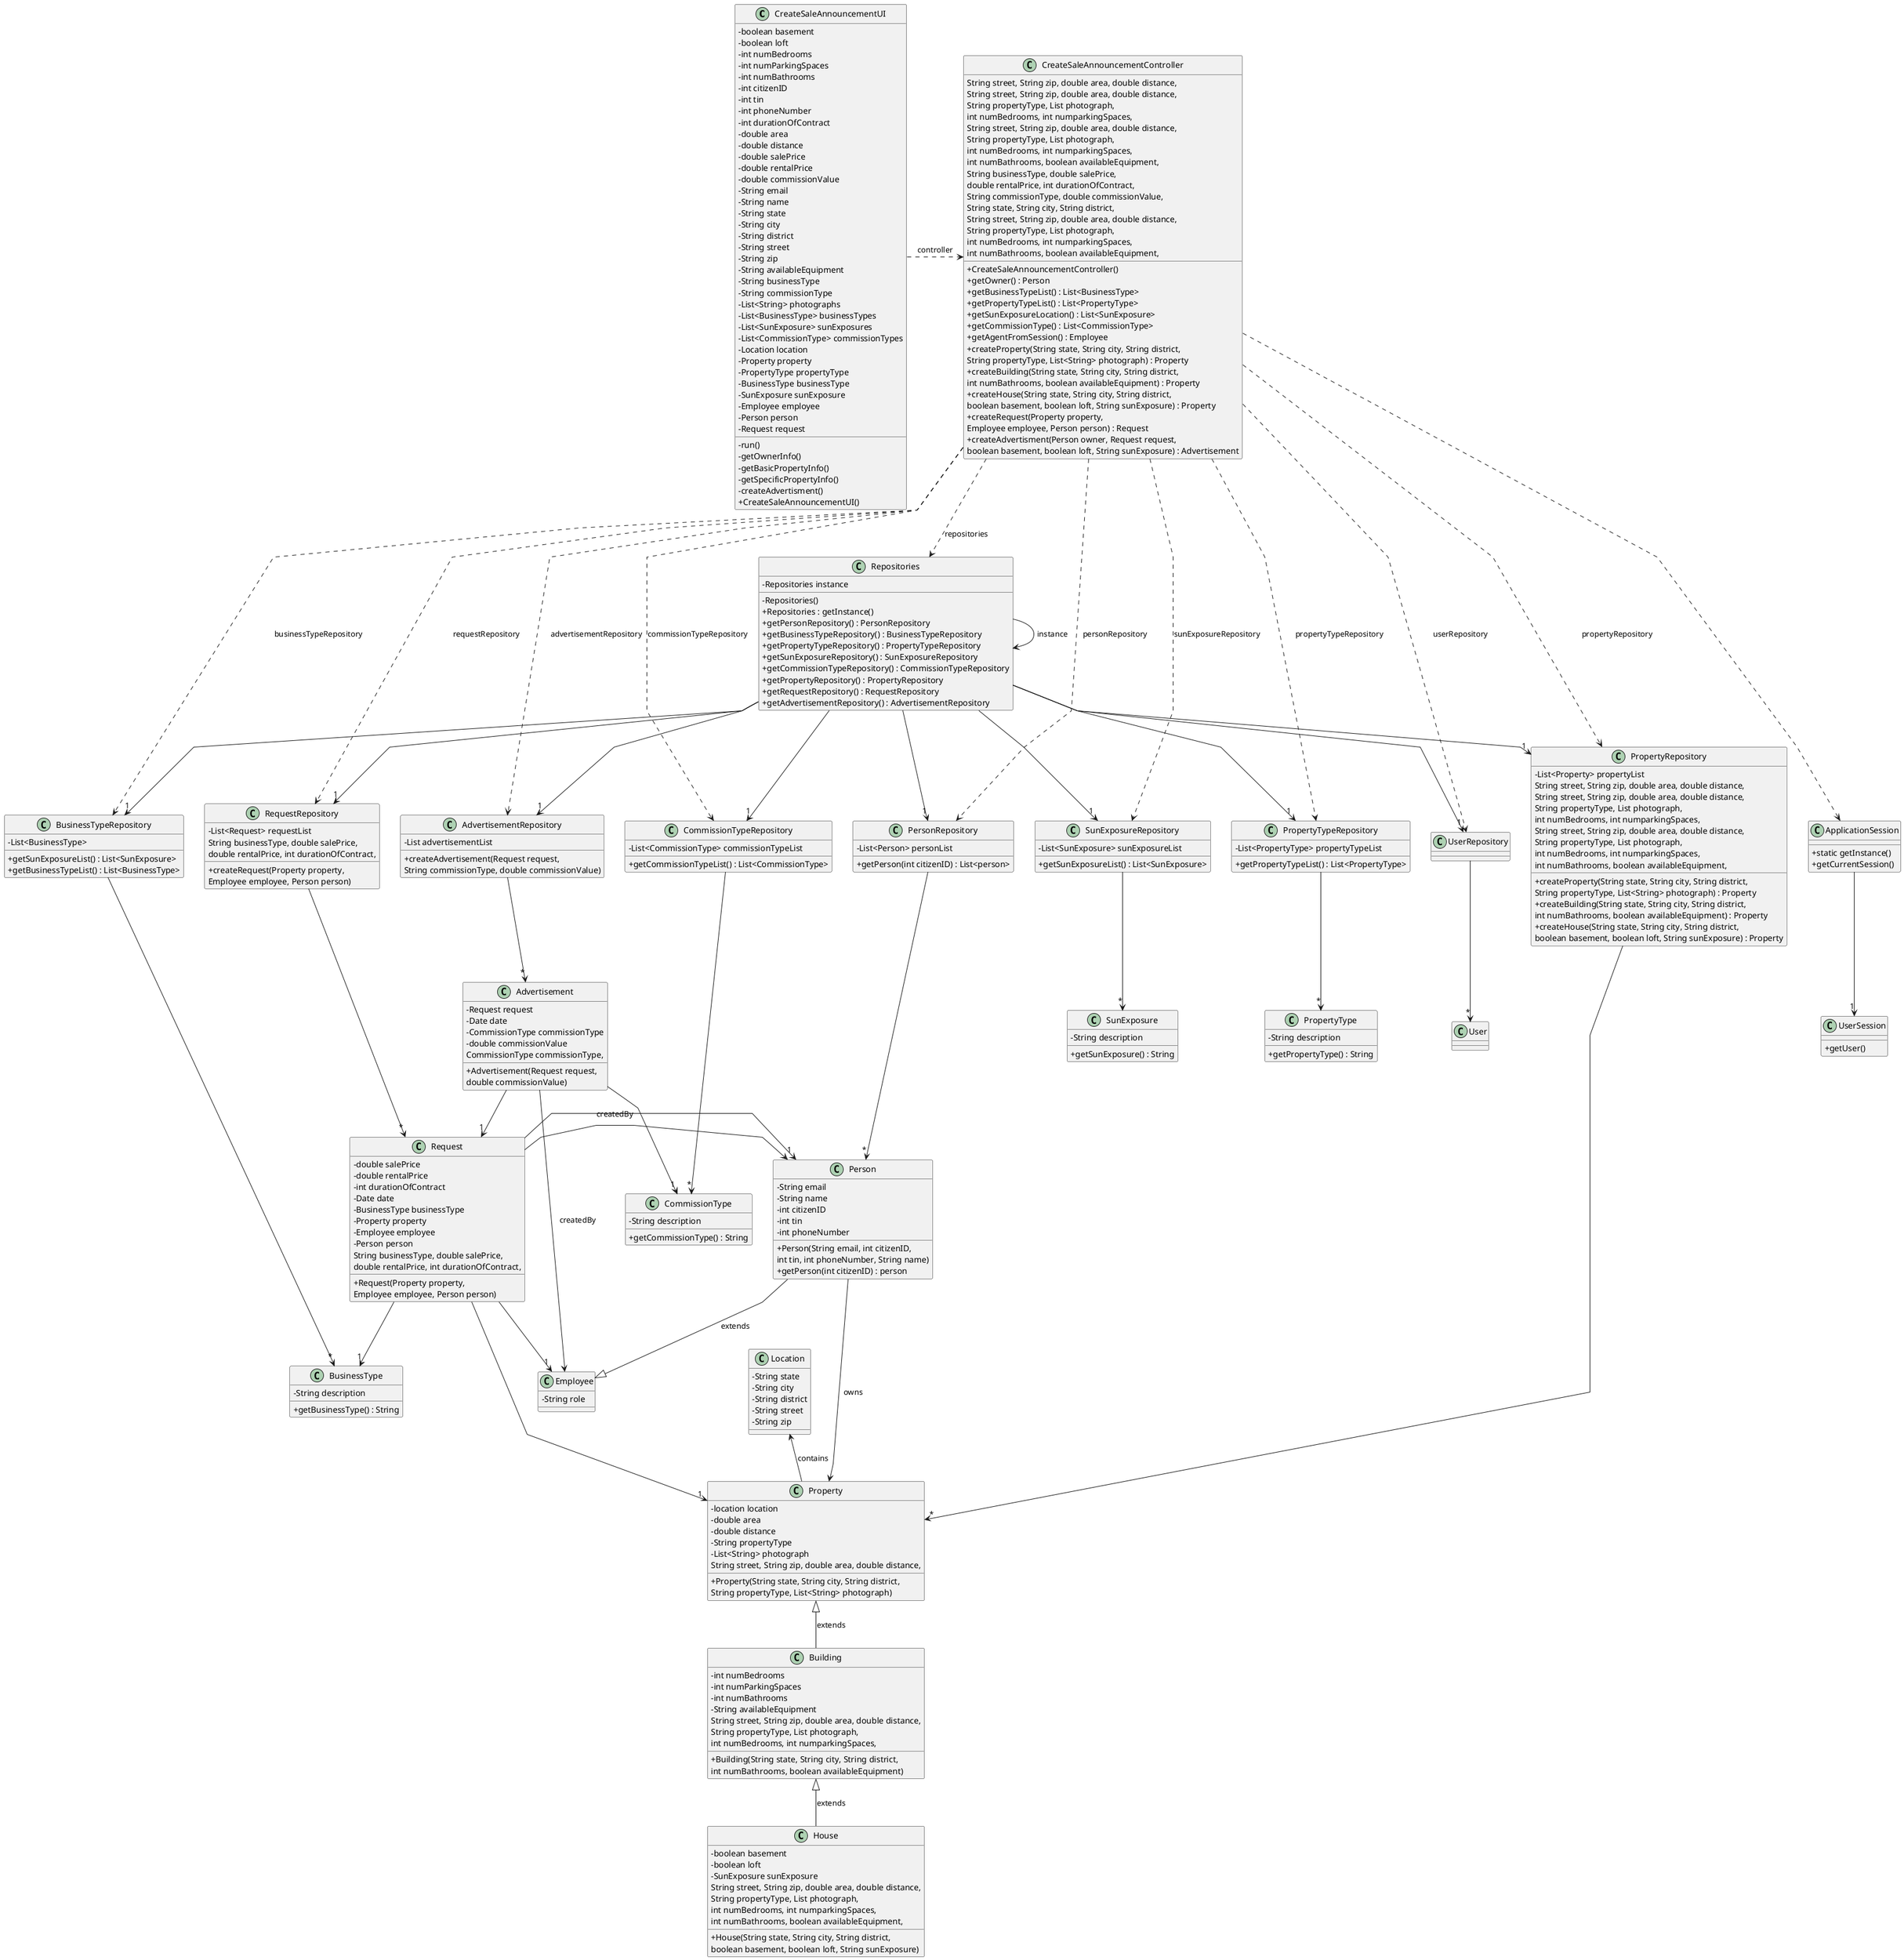 @startuml

skinparam packageStyle rectangle
skinparam shadowing false
skinparam linetype polyline

skinparam classAttributeIconSize 0

class CreateSaleAnnouncementUI {
    - boolean basement
    - boolean loft
    - int numBedrooms
    - int numParkingSpaces
    - int numBathrooms
    - int citizenID
    - int tin
    - int phoneNumber
    - int durationOfContract
    - double area
    - double distance
    - double salePrice
    - double rentalPrice
    - double commissionValue
    - String email
    - String name
    - String state
    - String city
    - String district
    - String street
    - String zip
    - String availableEquipment
    - String businessType
    - String commissionType
    - List<String> photographs
    - List<BusinessType> businessTypes
    - List<SunExposure> sunExposures
    - List<CommissionType> commissionTypes
    - Location location
    - Property property
    - PropertyType propertyType
    - BusinessType businessType
    - SunExposure sunExposure
    - Employee employee
    - Person person
    - Request request
    - run()
    - getOwnerInfo()
    - getBasicPropertyInfo()
    - getSpecificPropertyInfo()
    - createAdvertisment()
    + CreateSaleAnnouncementUI()
}

class CreateSaleAnnouncementController {
    + CreateSaleAnnouncementController()
    + getOwner() : Person
    + getBusinessTypeList() : List<BusinessType>
    + getPropertyTypeList() : List<PropertyType>
    + getSunExposureLocation() : List<SunExposure>
    + getCommissionType() : List<CommissionType>
    + getAgentFromSession() : Employee
    + createProperty(String state, String city, String district, 
    String street, String zip, double area, double distance,
    String propertyType, List<String> photograph) : Property
    + createBuilding(String state, String city, String district,
    String street, String zip, double area, double distance,
    String propertyType, List photograph,
    int numBedrooms, int numparkingSpaces,
    int numBathrooms, boolean availableEquipment) : Property
    + createHouse(String state, String city, String district,
    String street, String zip, double area, double distance,
    String propertyType, List photograph,
    int numBedrooms, int numparkingSpaces,
    int numBathrooms, boolean availableEquipment,
    boolean basement, boolean loft, String sunExposure) : Property
    + createRequest(Property property,
    String businessType, double salePrice,
    double rentalPrice, int durationOfContract,
    Employee employee, Person person) : Request
    + createAdvertisment(Person owner, Request request,
    String commissionType, double commissionValue,
    String state, String city, String district,
    String street, String zip, double area, double distance,
    String propertyType, List photograph,
    int numBedrooms, int numparkingSpaces,
    int numBathrooms, boolean availableEquipment,
    boolean basement, boolean loft, String sunExposure) : Advertisement
}

class ApplicationSession {
    + static getInstance()
    + getCurrentSession()
}

class UserSession {
    + getUser()
}

class Repositories {
    - Repositories instance
    - Repositories()
    + Repositories : getInstance()
    + getPersonRepository() : PersonRepository
    + getBusinessTypeRepository() : BusinessTypeRepository
    + getPropertyTypeRepository() : PropertyTypeRepository
    + getSunExposureRepository() : SunExposureRepository
    + getCommissionTypeRepository() : CommissionTypeRepository
    + getPropertyRepository() : PropertyRepository
    + getRequestRepository() : RequestRepository
    + getAdvertisementRepository() : AdvertisementRepository
}

class Person {
    - String email
    - String name
    - int citizenID
    - int tin
    - int phoneNumber
    + Person(String email, int citizenID,
    int tin, int phoneNumber, String name)
    + getPerson(int citizenID) : person
}

class PersonRepository {
    - List<Person> personList
    + getPerson(int citizenID) : List<person>
}

class Employee {
    - String role
}

class Location {
    - String state
    - String city
    - String district
    - String street
    - String zip
}

class Property {
    - location location
    - double area
    - double distance
    - String propertyType
    - List<String> photograph
    + Property(String state, String city, String district, 
    String street, String zip, double area, double distance,
    String propertyType, List<String> photograph)
}

class PropertyType {
    - String description
    + getPropertyType() : String
}

class PropertyTypeRepository {
    - List<PropertyType> propertyTypeList
    + getPropertyTypeList() : List<PropertyType>
}

class PropertyRepository {
    - List<Property> propertyList
    + createProperty(String state, String city, String district, 
    String street, String zip, double area, double distance,
    String propertyType, List<String> photograph) : Property
    + createBuilding(String state, String city, String district,
    String street, String zip, double area, double distance,
    String propertyType, List photograph,
    int numBedrooms, int numparkingSpaces,
    int numBathrooms, boolean availableEquipment) : Property
    + createHouse(String state, String city, String district,
    String street, String zip, double area, double distance,
    String propertyType, List photograph,
    int numBedrooms, int numparkingSpaces,
    int numBathrooms, boolean availableEquipment,
    boolean basement, boolean loft, String sunExposure) : Property
}

class Building {
    - int numBedrooms
    - int numParkingSpaces
    - int numBathrooms
    - String availableEquipment
    + Building(String state, String city, String district,
    String street, String zip, double area, double distance,
    String propertyType, List photograph,
    int numBedrooms, int numparkingSpaces,
    int numBathrooms, boolean availableEquipment)
}

class House {
    - boolean basement
    - boolean loft
    - SunExposure sunExposure
    + House(String state, String city, String district,
    String street, String zip, double area, double distance,
    String propertyType, List photograph,
    int numBedrooms, int numparkingSpaces,
    int numBathrooms, boolean availableEquipment,
    boolean basement, boolean loft, String sunExposure)
}

class SunExposure {
    - String description
    + getSunExposure() : String
}

class SunExposureRepository {
    - List<SunExposure> sunExposureList
    + getSunExposureList() : List<SunExposure>
}

class Request {
    - double salePrice
    - double rentalPrice
    - int durationOfContract
    - Date date
    - BusinessType businessType
    - Property property
    - Employee employee
    - Person person
    + Request(Property property,
    String businessType, double salePrice,
    double rentalPrice, int durationOfContract,
    Employee employee, Person person)
}

class RequestRepository {
    - List<Request> requestList
    + createRequest(Property property,
    String businessType, double salePrice,
    double rentalPrice, int durationOfContract,
    Employee employee, Person person)
}

class BusinessType {
    - String description
    + getBusinessType() : String
}

class BusinessTypeRepository {
    - List<BusinessType>
    + getSunExposureList() : List<SunExposure>
    + getBusinessTypeList() : List<BusinessType>
}

class CommissionType {
    - String description
    + getCommissionType() : String
}

class CommissionTypeRepository {
    - List<CommissionType> commissionTypeList
    + getCommissionTypeList() : List<CommissionType>
}

class Advertisement {
    - Request request
    - Date date
    - CommissionType commissionType
    - double commissionValue
    + Advertisement(Request request,
    CommissionType commissionType,
    double commissionValue)
}

class AdvertisementRepository {
    - List advertisementList
    + createAdvertisement(Request request,
    String commissionType, double commissionValue)
}

ApplicationSession --> "1" UserSession

CreateSaleAnnouncementUI .> CreateSaleAnnouncementController : controller

CreateSaleAnnouncementController .> Repositories : repositories
CreateSaleAnnouncementController ...> ApplicationSession
CreateSaleAnnouncementController ...> UserRepository : userRepository
CreateSaleAnnouncementController ...> PersonRepository : personRepository
CreateSaleAnnouncementController ...> BusinessTypeRepository : businessTypeRepository
CreateSaleAnnouncementController ...> PropertyTypeRepository : propertyTypeRepository
CreateSaleAnnouncementController ...> SunExposureRepository : sunExposureRepository
CreateSaleAnnouncementController ...> CommissionTypeRepository : commissionTypeRepository
CreateSaleAnnouncementController ...> PropertyRepository : propertyRepository
CreateSaleAnnouncementController ...> RequestRepository : requestRepository
CreateSaleAnnouncementController ...> AdvertisementRepository : advertisementRepository

Person --|> Employee : extends
Property <|-- Building : extends
Building <|-- House : extends
Location <-- Property : contains

Repositories --> Repositories : instance
Repositories --> "1" UserRepository
Repositories --> "1" PersonRepository
Repositories --> "1" BusinessTypeRepository
Repositories --> "1" PropertyTypeRepository
Repositories --> "1" SunExposureRepository
Repositories --> "1" CommissionTypeRepository
Repositories --> "1" PropertyRepository
Repositories --> "1" RequestRepository
Repositories --> "1" AdvertisementRepository

UserRepository --> "*" User
PersonRepository --> "*" Person
BusinessTypeRepository --> "*" BusinessType
PropertyTypeRepository --> "*" PropertyType
SunExposureRepository --> "*" SunExposure
CommissionTypeRepository --> "*" CommissionType
PropertyRepository --> "*" Property
RequestRepository --> "*" Request
AdvertisementRepository --> "*" Advertisement

Request --> "1" BusinessType
Request --> "1" Property
Request --> "1" Person
Request --> "1" Employee

Advertisement --> "1" Request
Advertisement --> "1" CommissionType

Advertisement -> Employee: createdBy
Request -> Person : createdBy
Person ---> Property : owns


@enduml